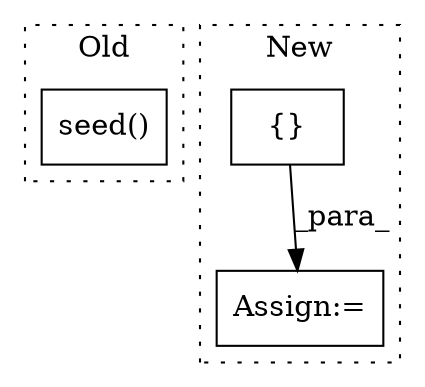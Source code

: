 digraph G {
subgraph cluster0 {
1 [label="seed()" a="75" s="14036,14052" l="12,1" shape="box"];
label = "Old";
style="dotted";
}
subgraph cluster1 {
2 [label="{}" a="95" s="15425,15426" l="2,1" shape="box"];
3 [label="Assign:=" a="68" s="15422" l="3" shape="box"];
label = "New";
style="dotted";
}
2 -> 3 [label="_para_"];
}